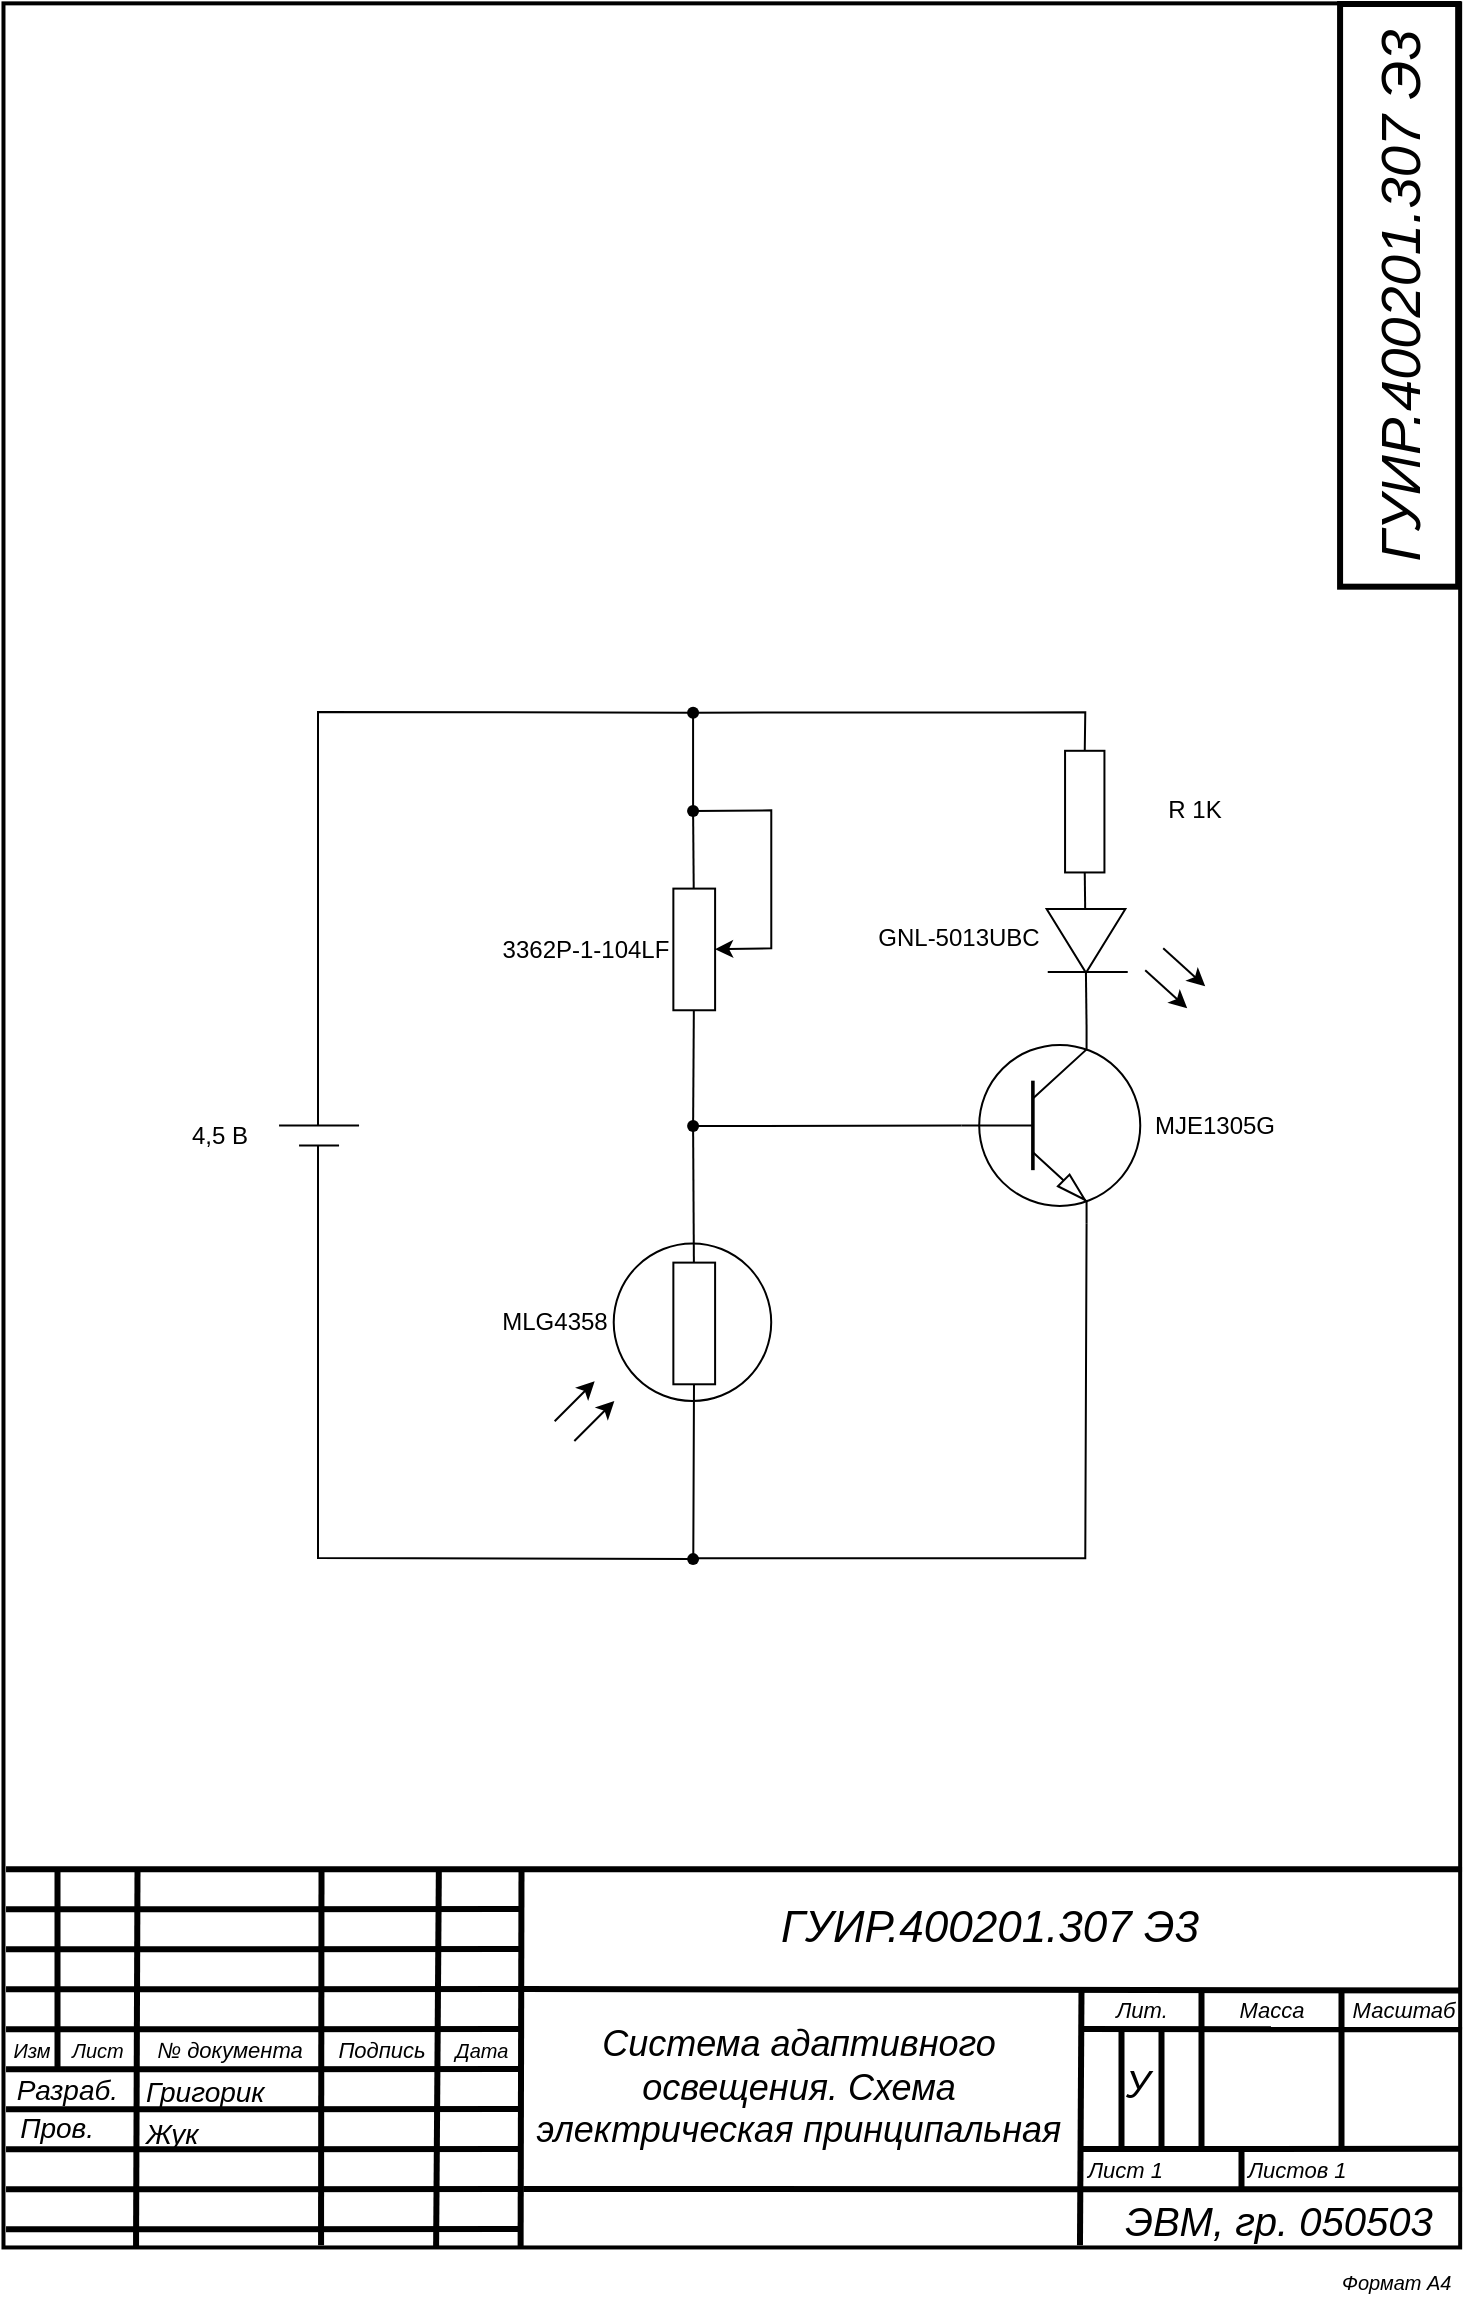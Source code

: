 <mxfile version="20.3.0" type="device"><diagram id="EfwGrZGyQeHrItqgv_Mw" name="Page-1"><mxGraphModel dx="1422" dy="865" grid="1" gridSize="9.842" guides="0" tooltips="1" connect="1" arrows="1" fold="1" page="1" pageScale="1" pageWidth="827" pageHeight="1169" math="0" shadow="0"><root><mxCell id="0"/><mxCell id="1" parent="0"/><mxCell id="_Nbj7CwSL2acToq8-eEV-2" value="" style="rounded=0;whiteSpace=wrap;html=1;strokeWidth=2;fillColor=none;" parent="1" vertex="1"><mxGeometry x="78.74" y="19.68" width="728.34" height="1122.05" as="geometry"/></mxCell><mxCell id="4qor25n2vwfvkvUDa1pJ-101" value="" style="endArrow=none;html=1;rounded=0;exitX=0.7;exitY=0;exitDx=0;exitDy=0;exitPerimeter=0;entryX=0;entryY=0.5;entryDx=0;entryDy=0;" parent="1" source="4qor25n2vwfvkvUDa1pJ-13" target="4qor25n2vwfvkvUDa1pJ-87" edge="1"><mxGeometry width="50" height="50" relative="1" as="geometry"><mxPoint x="738.64" y="562.16" as="sourcePoint"/><mxPoint x="788.64" y="512.16" as="targetPoint"/></mxGeometry></mxCell><mxCell id="4qor25n2vwfvkvUDa1pJ-5" value="" style="shape=waypoint;sketch=0;fillStyle=solid;size=6;pointerEvents=1;points=[];fillColor=none;resizable=0;rotatable=0;perimeter=centerPerimeter;snapToPoint=1;" parent="1" vertex="1"><mxGeometry x="403.55" y="777.56" width="40" height="40" as="geometry"/></mxCell><mxCell id="4qor25n2vwfvkvUDa1pJ-8" value="" style="shape=waypoint;sketch=0;fillStyle=solid;size=6;pointerEvents=1;points=[];fillColor=none;resizable=0;rotatable=0;perimeter=centerPerimeter;snapToPoint=1;" parent="1" vertex="1"><mxGeometry x="403.54" y="354.33" width="40" height="40" as="geometry"/></mxCell><mxCell id="4qor25n2vwfvkvUDa1pJ-12" value="3362P-1-104LF" style="text;html=1;strokeColor=none;fillColor=none;align=center;verticalAlign=middle;whiteSpace=wrap;rounded=0;" parent="1" vertex="1"><mxGeometry x="324.8" y="462.6" width="89.53" height="60.31" as="geometry"/></mxCell><mxCell id="4qor25n2vwfvkvUDa1pJ-13" value="" style="verticalLabelPosition=bottom;shadow=0;dashed=0;align=center;html=1;verticalAlign=top;shape=mxgraph.electrical.transistors.npn_transistor_1;" parent="1" vertex="1"><mxGeometry x="553.18" y="531.5" width="98.42" height="98.42" as="geometry"/></mxCell><mxCell id="4qor25n2vwfvkvUDa1pJ-19" value="" style="shape=waypoint;sketch=0;fillStyle=solid;size=6;pointerEvents=1;points=[];fillColor=none;resizable=0;rotatable=0;perimeter=centerPerimeter;snapToPoint=1;" parent="1" vertex="1"><mxGeometry x="403.55" y="561.03" width="40" height="40" as="geometry"/></mxCell><mxCell id="4qor25n2vwfvkvUDa1pJ-25" value="" style="endArrow=none;html=1;rounded=0;" parent="1" edge="1"><mxGeometry width="50" height="50" relative="1" as="geometry"><mxPoint x="216.53" y="580.71" as="sourcePoint"/><mxPoint x="256.53" y="580.71" as="targetPoint"/></mxGeometry></mxCell><mxCell id="4qor25n2vwfvkvUDa1pJ-26" value="" style="endArrow=none;html=1;rounded=0;" parent="1" edge="1"><mxGeometry width="50" height="50" relative="1" as="geometry"><mxPoint x="226.53" y="590.71" as="sourcePoint"/><mxPoint x="246.53" y="590.71" as="targetPoint"/></mxGeometry></mxCell><mxCell id="4qor25n2vwfvkvUDa1pJ-27" value="4,5 В" style="text;html=1;strokeColor=none;fillColor=none;align=center;verticalAlign=middle;whiteSpace=wrap;rounded=0;" parent="1" vertex="1"><mxGeometry x="157.48" y="570.87" width="60" height="30" as="geometry"/></mxCell><mxCell id="4qor25n2vwfvkvUDa1pJ-28" value="MJE1305G" style="text;html=1;strokeColor=none;fillColor=none;align=center;verticalAlign=middle;whiteSpace=wrap;rounded=0;" parent="1" vertex="1"><mxGeometry x="639.76" y="541.34" width="88.58" height="78.74" as="geometry"/></mxCell><mxCell id="4qor25n2vwfvkvUDa1pJ-31" style="vsdxID=165;edgeStyle=none;startArrow=none;endArrow=none;startSize=5;endSize=5;strokeWidth=3;strokeColor=#000000;spacingTop=-1;spacingBottom=-1;spacingLeft=-1;spacingRight=-1;verticalAlign=middle;html=1;labelBackgroundColor=#ffffff;rounded=0;" parent="1" edge="1"><mxGeometry relative="1" as="geometry"><Array as="points"/><mxPoint x="105.75" y="952.52" as="sourcePoint"/><mxPoint x="105.75" y="1052.52" as="targetPoint"/></mxGeometry></mxCell><mxCell id="4qor25n2vwfvkvUDa1pJ-32" style="vsdxID=163;edgeStyle=none;startArrow=none;endArrow=none;startSize=5;endSize=5;strokeColor=#000000;spacingTop=-1;spacingBottom=-1;spacingLeft=-1;spacingRight=-1;verticalAlign=middle;html=1;labelBackgroundColor=#ffffff;rounded=0;strokeWidth=3;" parent="1" edge="1"><mxGeometry relative="1" as="geometry"><mxPoint as="offset"/><Array as="points"/><mxPoint x="80.02" y="1132.64" as="sourcePoint"/><mxPoint x="337.75" y="1132.52" as="targetPoint"/></mxGeometry></mxCell><mxCell id="4qor25n2vwfvkvUDa1pJ-33" style="vsdxID=162;edgeStyle=none;startArrow=none;endArrow=none;startSize=5;endSize=5;strokeColor=#000000;spacingTop=-1;spacingBottom=-1;spacingLeft=-1;spacingRight=-1;verticalAlign=middle;html=1;labelBackgroundColor=#ffffff;rounded=0;strokeWidth=3;" parent="1" edge="1"><mxGeometry relative="1" as="geometry"><mxPoint as="offset"/><Array as="points"/><mxPoint x="80.02" y="1112.64" as="sourcePoint"/><mxPoint x="338.75" y="1112.52" as="targetPoint"/></mxGeometry></mxCell><mxCell id="4qor25n2vwfvkvUDa1pJ-34" style="vsdxID=161;edgeStyle=none;startArrow=none;endArrow=none;startSize=5;endSize=5;strokeColor=#000000;spacingTop=-1;spacingBottom=-1;spacingLeft=-1;spacingRight=-1;verticalAlign=middle;html=1;labelBackgroundColor=#ffffff;rounded=0;strokeWidth=3;" parent="1" edge="1"><mxGeometry relative="1" as="geometry"><mxPoint as="offset"/><Array as="points"/><mxPoint x="80.02" y="1092.64" as="sourcePoint"/><mxPoint x="337.75" y="1092.52" as="targetPoint"/></mxGeometry></mxCell><mxCell id="4qor25n2vwfvkvUDa1pJ-35" style="vsdxID=160;edgeStyle=none;startArrow=none;endArrow=none;startSize=5;endSize=5;strokeColor=#000000;spacingTop=-1;spacingBottom=-1;spacingLeft=-1;spacingRight=-1;verticalAlign=middle;html=1;labelBackgroundColor=#ffffff;rounded=0;strokeWidth=3;" parent="1" edge="1"><mxGeometry relative="1" as="geometry"><mxPoint as="offset"/><Array as="points"/><mxPoint x="80.02" y="1072.64" as="sourcePoint"/><mxPoint x="337.75" y="1072.52" as="targetPoint"/></mxGeometry></mxCell><mxCell id="4qor25n2vwfvkvUDa1pJ-36" style="vsdxID=159;edgeStyle=none;startArrow=none;endArrow=none;startSize=5;endSize=5;strokeWidth=3;strokeColor=#000000;spacingTop=-1;spacingBottom=-1;spacingLeft=-1;spacingRight=-1;verticalAlign=middle;html=1;labelBackgroundColor=#ffffff;rounded=0;" parent="1" edge="1"><mxGeometry relative="1" as="geometry"><mxPoint as="offset"/><Array as="points"/><mxPoint x="80.02" y="1052.64" as="sourcePoint"/><mxPoint x="337.75" y="1052.52" as="targetPoint"/></mxGeometry></mxCell><mxCell id="4qor25n2vwfvkvUDa1pJ-37" style="vsdxID=158;edgeStyle=none;startArrow=none;endArrow=none;startSize=5;endSize=5;strokeWidth=3;strokeColor=#000000;spacingTop=-1;spacingBottom=-1;spacingLeft=-1;spacingRight=-1;verticalAlign=middle;html=1;labelBackgroundColor=#ffffff;rounded=0;" parent="1" edge="1"><mxGeometry relative="1" as="geometry"><mxPoint as="offset"/><Array as="points"/><mxPoint x="80.02" y="1032.64" as="sourcePoint"/><mxPoint x="337.75" y="1032.52" as="targetPoint"/></mxGeometry></mxCell><mxCell id="4qor25n2vwfvkvUDa1pJ-38" style="vsdxID=157;edgeStyle=none;startArrow=none;endArrow=none;startSize=5;endSize=5;strokeColor=#000000;spacingTop=-1;spacingBottom=-1;spacingLeft=-1;spacingRight=-1;verticalAlign=middle;html=1;labelBackgroundColor=#ffffff;rounded=0;strokeWidth=3;" parent="1" edge="1"><mxGeometry relative="1" as="geometry"><mxPoint as="offset"/><Array as="points"/><mxPoint x="80.02" y="1012.64" as="sourcePoint"/><mxPoint x="337.75" y="1012.52" as="targetPoint"/></mxGeometry></mxCell><mxCell id="4qor25n2vwfvkvUDa1pJ-39" style="vsdxID=156;edgeStyle=none;startArrow=none;endArrow=none;startSize=5;endSize=5;strokeColor=#000000;spacingTop=-1;spacingBottom=-1;spacingLeft=-1;spacingRight=-1;verticalAlign=middle;html=1;labelBackgroundColor=#ffffff;rounded=0;strokeWidth=3;" parent="1" edge="1"><mxGeometry relative="1" as="geometry"><mxPoint as="offset"/><Array as="points"/><mxPoint x="80.02" y="992.64" as="sourcePoint"/><mxPoint x="337.75" y="992.52" as="targetPoint"/></mxGeometry></mxCell><mxCell id="4qor25n2vwfvkvUDa1pJ-40" style="vsdxID=155;edgeStyle=none;startArrow=none;endArrow=none;startSize=5;endSize=5;strokeColor=#000000;spacingTop=-1;spacingBottom=-1;spacingLeft=-1;spacingRight=-1;verticalAlign=middle;html=1;labelBackgroundColor=#ffffff;rounded=0;strokeWidth=3;" parent="1" edge="1"><mxGeometry relative="1" as="geometry"><mxPoint as="offset"/><Array as="points"/><mxPoint x="80.02" y="972.64" as="sourcePoint"/><mxPoint x="337.75" y="972.52" as="targetPoint"/></mxGeometry></mxCell><mxCell id="4qor25n2vwfvkvUDa1pJ-41" style="vsdxID=154;edgeStyle=none;startArrow=none;endArrow=none;startSize=5;endSize=5;strokeWidth=3;strokeColor=#000000;spacingTop=-1;spacingBottom=-1;spacingLeft=-1;spacingRight=-1;verticalAlign=middle;html=1;labelBackgroundColor=#ffffff;rounded=0;entryX=0.091;entryY=1;entryDx=0;entryDy=0;entryPerimeter=0;" parent="1" edge="1"><mxGeometry relative="1" as="geometry"><Array as="points"/><mxPoint x="145.75" y="952.52" as="sourcePoint"/><mxPoint x="145.019" y="1141.74" as="targetPoint"/></mxGeometry></mxCell><mxCell id="4qor25n2vwfvkvUDa1pJ-42" style="vsdxID=153;edgeStyle=none;startArrow=none;endArrow=none;startSize=5;endSize=5;strokeWidth=3;strokeColor=#000000;spacingTop=-1;spacingBottom=-1;spacingLeft=-1;spacingRight=-1;verticalAlign=middle;html=1;labelBackgroundColor=#ffffff;rounded=0;entryX=0.218;entryY=0.999;entryDx=0;entryDy=0;entryPerimeter=0;" parent="1" edge="1"><mxGeometry relative="1" as="geometry"><Array as="points"/><mxPoint x="237.75" y="952.52" as="sourcePoint"/><mxPoint x="237.518" y="1140.618" as="targetPoint"/></mxGeometry></mxCell><mxCell id="4qor25n2vwfvkvUDa1pJ-43" style="vsdxID=152;edgeStyle=none;startArrow=none;endArrow=none;startSize=5;endSize=5;strokeWidth=3;strokeColor=#000000;spacingTop=-1;spacingBottom=-1;spacingLeft=-1;spacingRight=-1;verticalAlign=middle;html=1;labelBackgroundColor=#ffffff;rounded=0;entryX=0.297;entryY=1;entryDx=0;entryDy=0;entryPerimeter=0;" parent="1" edge="1"><mxGeometry relative="1" as="geometry"><Array as="points"/><mxPoint x="296.43" y="952.52" as="sourcePoint"/><mxPoint x="295.057" y="1141.74" as="targetPoint"/></mxGeometry></mxCell><mxCell id="4qor25n2vwfvkvUDa1pJ-44" style="vsdxID=151;edgeStyle=none;startArrow=none;endArrow=none;startSize=5;endSize=5;strokeWidth=3;strokeColor=#000000;spacingTop=-1;spacingBottom=-1;spacingLeft=-1;spacingRight=-1;verticalAlign=middle;html=1;labelBackgroundColor=#ffffff;rounded=0;" parent="1" edge="1"><mxGeometry relative="1" as="geometry"><Array as="points"/><mxPoint x="747.75" y="1012.52" as="sourcePoint"/><mxPoint x="747.75" y="1092.52" as="targetPoint"/></mxGeometry></mxCell><mxCell id="4qor25n2vwfvkvUDa1pJ-45" style="vsdxID=150;edgeStyle=none;startArrow=none;endArrow=none;startSize=5;endSize=5;strokeWidth=3;strokeColor=#000000;spacingTop=-1;spacingBottom=-1;spacingLeft=-1;spacingRight=-1;verticalAlign=middle;html=1;labelBackgroundColor=#ffffff;rounded=0;" parent="1" edge="1"><mxGeometry relative="1" as="geometry"><Array as="points"/><mxPoint x="697.75" y="1092.52" as="sourcePoint"/><mxPoint x="697.75" y="1112.52" as="targetPoint"/></mxGeometry></mxCell><mxCell id="4qor25n2vwfvkvUDa1pJ-46" style="vsdxID=149;edgeStyle=none;startArrow=none;endArrow=none;startSize=5;endSize=5;strokeColor=#000000;spacingTop=-1;spacingBottom=-1;spacingLeft=-1;spacingRight=-1;verticalAlign=middle;html=1;labelBackgroundColor=#ffffff;rounded=0;strokeWidth=3;" parent="1" edge="1"><mxGeometry relative="1" as="geometry"><Array as="points"/><mxPoint x="657.75" y="1032.52" as="sourcePoint"/><mxPoint x="657.75" y="1092.52" as="targetPoint"/></mxGeometry></mxCell><mxCell id="4qor25n2vwfvkvUDa1pJ-47" style="vsdxID=148;edgeStyle=none;startArrow=none;endArrow=none;startSize=5;endSize=5;strokeColor=#000000;spacingTop=-1;spacingBottom=-1;spacingLeft=-1;spacingRight=-1;verticalAlign=middle;html=1;labelBackgroundColor=#ffffff;rounded=0;strokeWidth=3;" parent="1" edge="1"><mxGeometry relative="1" as="geometry"><Array as="points"/><mxPoint x="637.75" y="1032.52" as="sourcePoint"/><mxPoint x="637.75" y="1092.52" as="targetPoint"/></mxGeometry></mxCell><mxCell id="4qor25n2vwfvkvUDa1pJ-48" style="vsdxID=147;edgeStyle=none;startArrow=none;endArrow=none;startSize=5;endSize=5;strokeWidth=3;strokeColor=#000000;spacingTop=-1;spacingBottom=-1;spacingLeft=-1;spacingRight=-1;verticalAlign=middle;html=1;labelBackgroundColor=#ffffff;rounded=0;" parent="1" edge="1"><mxGeometry relative="1" as="geometry"><Array as="points"/><mxPoint x="677.75" y="1012.52" as="sourcePoint"/><mxPoint x="677.75" y="1092.52" as="targetPoint"/></mxGeometry></mxCell><mxCell id="4qor25n2vwfvkvUDa1pJ-49" style="vsdxID=146;edgeStyle=none;startArrow=none;endArrow=none;startSize=5;endSize=5;strokeWidth=3;strokeColor=#000000;spacingTop=-1;spacingBottom=-1;spacingLeft=-1;spacingRight=-1;verticalAlign=middle;html=1;labelBackgroundColor=#ffffff;rounded=0;entryX=0.929;entryY=-0.131;entryDx=0;entryDy=0;entryPerimeter=0;" parent="1" target="4qor25n2vwfvkvUDa1pJ-64" edge="1"><mxGeometry relative="1" as="geometry"><mxPoint as="offset"/><Array as="points"/><mxPoint x="617.75" y="1092.52" as="sourcePoint"/><mxPoint x="817.75" y="1092.52" as="targetPoint"/></mxGeometry></mxCell><mxCell id="4qor25n2vwfvkvUDa1pJ-50" style="vsdxID=145;edgeStyle=none;startArrow=none;endArrow=none;startSize=5;endSize=5;strokeWidth=3;strokeColor=#000000;spacingTop=-1;spacingBottom=-1;spacingLeft=-1;spacingRight=-1;verticalAlign=middle;html=1;labelBackgroundColor=#ffffff;rounded=0;" parent="1" edge="1"><mxGeometry relative="1" as="geometry"><mxPoint as="offset"/><Array as="points"/><mxPoint x="617.75" y="1032.52" as="sourcePoint"/><mxPoint x="808.02" y="1032.64" as="targetPoint"/></mxGeometry></mxCell><mxCell id="4qor25n2vwfvkvUDa1pJ-51" style="vsdxID=144;edgeStyle=none;startArrow=none;endArrow=none;startSize=5;endSize=5;strokeWidth=3;strokeColor=#000000;spacingTop=-1;spacingBottom=-1;spacingLeft=-1;spacingRight=-1;verticalAlign=middle;html=1;labelBackgroundColor=#ffffff;rounded=0;entryX=0.739;entryY=0.999;entryDx=0;entryDy=0;entryPerimeter=0;" parent="1" edge="1"><mxGeometry relative="1" as="geometry"><Array as="points"/><mxPoint x="617.75" y="1012.52" as="sourcePoint"/><mxPoint x="616.983" y="1140.618" as="targetPoint"/></mxGeometry></mxCell><mxCell id="4qor25n2vwfvkvUDa1pJ-52" style="vsdxID=143;edgeStyle=none;startArrow=none;endArrow=none;startSize=5;endSize=5;strokeWidth=3;strokeColor=#000000;spacingTop=-1;spacingBottom=-1;spacingLeft=-1;spacingRight=-1;verticalAlign=middle;html=1;labelBackgroundColor=#ffffff;rounded=0;" parent="1" edge="1"><mxGeometry relative="1" as="geometry"><Array as="points"/><mxPoint x="808.02" y="1112.64" as="sourcePoint"/><mxPoint x="338.75" y="1112.52" as="targetPoint"/></mxGeometry></mxCell><mxCell id="4qor25n2vwfvkvUDa1pJ-53" style="vsdxID=142;edgeStyle=none;startArrow=none;endArrow=none;startSize=5;endSize=5;strokeWidth=3;strokeColor=#000000;spacingTop=-1;spacingBottom=-1;spacingLeft=-1;spacingRight=-1;verticalAlign=middle;html=1;labelBackgroundColor=#ffffff;rounded=0;entryX=0.355;entryY=1;entryDx=0;entryDy=0;entryPerimeter=0;" parent="1" edge="1"><mxGeometry relative="1" as="geometry"><Array as="points"/><mxPoint x="337.75" y="952.52" as="sourcePoint"/><mxPoint x="337.301" y="1141.74" as="targetPoint"/></mxGeometry></mxCell><mxCell id="4qor25n2vwfvkvUDa1pJ-54" style="vsdxID=141;edgeStyle=none;startArrow=none;endArrow=none;startSize=5;endSize=5;strokeWidth=3;strokeColor=#000000;spacingTop=-1;spacingBottom=-1;spacingLeft=-1;spacingRight=-1;verticalAlign=middle;html=1;labelBackgroundColor=#ffffff;rounded=0;exitX=0.998;exitY=1.028;exitDx=0;exitDy=0;exitPerimeter=0;" parent="1" source="4qor25n2vwfvkvUDa1pJ-72" edge="1"><mxGeometry relative="1" as="geometry"><Array as="points"/><mxPoint x="817.75" y="1012.52" as="sourcePoint"/><mxPoint x="337.75" y="1012.52" as="targetPoint"/></mxGeometry></mxCell><mxCell id="4qor25n2vwfvkvUDa1pJ-55" value="&lt;font style=&quot;font-family: &amp;#34;arial&amp;#34; ; color: rgb(0 , 0 , 0) ; direction: ltr ; letter-spacing: 0px ; line-height: 120% ; opacity: 1&quot;&gt;&lt;i&gt;&lt;font style=&quot;font-size: 10px&quot;&gt;Изм&lt;/font&gt;&lt;br&gt;&lt;/i&gt;&lt;/font&gt;" style="verticalAlign=middle;align=center;vsdxID=166;fillColor=none;gradientColor=none;shape=stencil(nZBLDoAgDERP0z3SIyjew0SURgSD+Lu9kMZoXLhwN9O+tukAlrNpJg1SzDH4QW/URgNYgZTkjA4UkwJUgGXng+6DX1zLfmoymdXo17xh5zmRJ6Q42BWCfc2oJfdAr+Yv+AP9Cb7OJ3H/2JG1HNGz/84klThPVCc=);strokeColor=none;strokeWidth=3;spacingTop=-1;spacingBottom=-1;spacingLeft=-1;spacingRight=-1;labelBackgroundColor=none;rounded=0;html=1;whiteSpace=wrap;" parent="1" vertex="1"><mxGeometry x="78.75" y="1034.52" width="28" height="16" as="geometry"/></mxCell><mxCell id="4qor25n2vwfvkvUDa1pJ-56" value="&lt;font style=&quot;font-family: &amp;#34;arial&amp;#34; ; color: rgb(0 , 0 , 0) ; direction: ltr ; letter-spacing: 0px ; line-height: 120% ; opacity: 1&quot;&gt;&lt;i&gt;&lt;font style=&quot;font-size: 10px&quot;&gt;Лист&lt;/font&gt;&lt;br&gt;&lt;/i&gt;&lt;/font&gt;" style="verticalAlign=middle;align=center;vsdxID=167;fillColor=none;gradientColor=none;shape=stencil(nZBLDoAgDERP0z3SIyjew0SURgSD+Lu9kMZoXLhwN9O+tukAlrNpJg1SzDH4QW/URgNYgZTkjA4UkwJUgGXng+6DX1zLfmoymdXo17xh5zmRJ6Q42BWCfc2oJfdAr+Yv+AP9Cb7OJ3H/2JG1HNGz/84klThPVCc=);strokeColor=none;strokeWidth=3;spacingTop=-1;spacingBottom=-1;spacingLeft=-1;spacingRight=-1;labelBackgroundColor=none;rounded=0;html=1;whiteSpace=wrap;" parent="1" vertex="1"><mxGeometry x="107.75" y="1034.52" width="36" height="16" as="geometry"/></mxCell><mxCell id="4qor25n2vwfvkvUDa1pJ-57" value="&lt;font style=&quot;font-size:11px;font-family:Arial;color:#000000;direction:ltr;letter-spacing:0px;line-height:120%;opacity:1&quot;&gt;&lt;i&gt;№ документа&lt;br/&gt;&lt;/i&gt;&lt;/font&gt;" style="verticalAlign=middle;align=center;vsdxID=168;fillColor=none;gradientColor=none;shape=stencil(nZBLDoAgDERP0z3SIyjew0SURgSD+Lu9kMZoXLhwN9O+tukAlrNpJg1SzDH4QW/URgNYgZTkjA4UkwJUgGXng+6DX1zLfmoymdXo17xh5zmRJ6Q42BWCfc2oJfdAr+Yv+AP9Cb7OJ3H/2JG1HNGz/84klThPVCc=);strokeColor=none;strokeWidth=3;spacingTop=-1;spacingBottom=-1;spacingLeft=-1;spacingRight=-1;labelBackgroundColor=none;rounded=0;html=1;whiteSpace=wrap;" parent="1" vertex="1"><mxGeometry x="147.75" y="1034.52" width="88" height="16" as="geometry"/></mxCell><mxCell id="4qor25n2vwfvkvUDa1pJ-58" value="&lt;font style=&quot;font-size:11px;font-family:Arial;color:#000000;direction:ltr;letter-spacing:0px;line-height:120%;opacity:1&quot;&gt;&lt;i&gt;Подпись&lt;br/&gt;&lt;/i&gt;&lt;/font&gt;" style="verticalAlign=middle;align=center;vsdxID=169;fillColor=none;gradientColor=none;shape=stencil(nZBLDoAgDERP0z3SIyjew0SURgSD+Lu9kMZoXLhwN9O+tukAlrNpJg1SzDH4QW/URgNYgZTkjA4UkwJUgGXng+6DX1zLfmoymdXo17xh5zmRJ6Q42BWCfc2oJfdAr+Yv+AP9Cb7OJ3H/2JG1HNGz/84klThPVCc=);strokeColor=none;strokeWidth=3;spacingTop=-1;spacingBottom=-1;spacingLeft=-1;spacingRight=-1;labelBackgroundColor=none;rounded=0;html=1;whiteSpace=wrap;" parent="1" vertex="1"><mxGeometry x="239.75" y="1034.52" width="56" height="16" as="geometry"/></mxCell><mxCell id="4qor25n2vwfvkvUDa1pJ-59" value="&lt;font style=&quot;font-family: &amp;#34;arial&amp;#34; ; color: rgb(0 , 0 , 0) ; direction: ltr ; letter-spacing: 0px ; line-height: 120% ; opacity: 1&quot;&gt;&lt;i&gt;&lt;font style=&quot;font-size: 10px&quot;&gt;Дата&lt;/font&gt;&lt;br&gt;&lt;/i&gt;&lt;/font&gt;" style="verticalAlign=middle;align=center;vsdxID=170;fillColor=none;gradientColor=none;shape=stencil(nZBLDoAgDERP0z3SIyjew0SURgSD+Lu9kMZoXLhwN9O+tukAlrNpJg1SzDH4QW/URgNYgZTkjA4UkwJUgGXng+6DX1zLfmoymdXo17xh5zmRJ6Q42BWCfc2oJfdAr+Yv+AP9Cb7OJ3H/2JG1HNGz/84klThPVCc=);strokeColor=none;strokeWidth=3;spacingTop=-1;spacingBottom=-1;spacingLeft=-1;spacingRight=-1;labelBackgroundColor=none;rounded=0;html=1;whiteSpace=wrap;" parent="1" vertex="1"><mxGeometry x="299.75" y="1034.52" width="36" height="16" as="geometry"/></mxCell><mxCell id="4qor25n2vwfvkvUDa1pJ-60" value="&lt;p style=&quot;align:center;margin-left:0;margin-right:0;margin-top:0px;margin-bottom:0px;text-indent:0;valign:middle;direction:ltr;&quot;&gt;&lt;font style=&quot;font-size:11px;font-family:Arial;color:#000000;direction:ltr;letter-spacing:0px;line-height:120%;opacity:1&quot;&gt;&lt;i&gt;Лит&lt;/i&gt;&lt;/font&gt;&lt;font style=&quot;font-size:11px;font-family:Arial;color:#000000;direction:ltr;letter-spacing:0px;line-height:120%;opacity:1&quot;&gt;&lt;i&gt;.&lt;br/&gt;&lt;/i&gt;&lt;/font&gt;&lt;/p&gt;" style="verticalAlign=middle;align=center;vsdxID=171;fillColor=none;gradientColor=none;shape=stencil(nZBLDoAgDERP0z3SIyjew0SURgSD+Lu9kMZoXLhwN9O+tukAlrNpJg1SzDH4QW/URgNYgZTkjA4UkwJUgGXng+6DX1zLfmoymdXo17xh5zmRJ6Q42BWCfc2oJfdAr+Yv+AP9Cb7OJ3H/2JG1HNGz/84klThPVCc=);strokeColor=none;strokeWidth=3;spacingTop=-1;spacingBottom=-1;spacingLeft=-1;spacingRight=-1;labelBackgroundColor=none;rounded=0;html=1;whiteSpace=wrap;" parent="1" vertex="1"><mxGeometry x="619.75" y="1014.52" width="56" height="16" as="geometry"/></mxCell><mxCell id="4qor25n2vwfvkvUDa1pJ-61" value="&lt;font style=&quot;font-size:11px;font-family:Arial;color:#000000;direction:ltr;letter-spacing:0px;line-height:120%;opacity:1&quot;&gt;&lt;i&gt;Масса&lt;br/&gt;&lt;/i&gt;&lt;/font&gt;" style="verticalAlign=middle;align=center;vsdxID=172;fillColor=none;gradientColor=none;shape=stencil(nZBLDoAgDERP0z3SIyjew0SURgSD+Lu9kMZoXLhwN9O+tukAlrNpJg1SzDH4QW/URgNYgZTkjA4UkwJUgGXng+6DX1zLfmoymdXo17xh5zmRJ6Q42BWCfc2oJfdAr+Yv+AP9Cb7OJ3H/2JG1HNGz/84klThPVCc=);strokeColor=none;strokeWidth=3;spacingTop=-1;spacingBottom=-1;spacingLeft=-1;spacingRight=-1;labelBackgroundColor=none;rounded=0;html=1;whiteSpace=wrap;" parent="1" vertex="1"><mxGeometry x="679.75" y="1014.52" width="66" height="16" as="geometry"/></mxCell><mxCell id="4qor25n2vwfvkvUDa1pJ-62" value="&lt;font style=&quot;font-size:11px;font-family:Arial;color:#000000;direction:ltr;letter-spacing:0px;line-height:120%;opacity:1&quot;&gt;&lt;i&gt;Масштаб&lt;br/&gt;&lt;/i&gt;&lt;/font&gt;" style="verticalAlign=middle;align=center;vsdxID=173;fillColor=none;gradientColor=none;shape=stencil(nZBLDoAgDERP0z3SIyjew0SURgSD+Lu9kMZoXLhwN9O+tukAlrNpJg1SzDH4QW/URgNYgZTkjA4UkwJUgGXng+6DX1zLfmoymdXo17xh5zmRJ6Q42BWCfc2oJfdAr+Yv+AP9Cb7OJ3H/2JG1HNGz/84klThPVCc=);strokeColor=none;strokeWidth=3;spacingTop=-1;spacingBottom=-1;spacingLeft=-1;spacingRight=-1;labelBackgroundColor=none;rounded=0;html=1;whiteSpace=wrap;" parent="1" vertex="1"><mxGeometry x="749.75" y="1014.52" width="58.35" height="16" as="geometry"/></mxCell><mxCell id="4qor25n2vwfvkvUDa1pJ-63" value="&lt;p style=&quot;margin-left: 0 ; margin-right: 0 ; margin-top: 0px ; margin-bottom: 0px ; text-indent: 0 ; direction: ltr&quot;&gt;&lt;font style=&quot;font-size: 11px ; font-family: &amp;#34;arial&amp;#34; ; color: #000000 ; direction: ltr ; letter-spacing: 0px ; line-height: 120% ; opacity: 1&quot;&gt;&lt;i&gt;Лист 1&lt;/i&gt;&lt;/font&gt;&lt;font style=&quot;font-size: 11px ; font-family: &amp;#34;arial&amp;#34; ; color: #000000 ; direction: ltr ; letter-spacing: 0px ; line-height: 120% ; opacity: 1&quot;&gt;&lt;i&gt;&amp;nbsp;&lt;br&gt;&lt;/i&gt;&lt;/font&gt;&lt;/p&gt;" style="verticalAlign=middle;align=left;vsdxID=174;fillColor=none;gradientColor=none;shape=stencil(nZBLDoAgDERP0z3SIyjew0SURgSD+Lu9kMZoXLhwN9O+tukAlrNpJg1SzDH4QW/URgNYgZTkjA4UkwJUgGXng+6DX1zLfmoymdXo17xh5zmRJ6Q42BWCfc2oJfdAr+Yv+AP9Cb7OJ3H/2JG1HNGz/84klThPVCc=);strokeColor=none;strokeWidth=3;spacingTop=-1;spacingBottom=-1;spacingLeft=-1;spacingRight=-1;labelBackgroundColor=none;rounded=0;html=1;whiteSpace=wrap;" parent="1" vertex="1"><mxGeometry x="619.75" y="1094.52" width="132.8" height="16" as="geometry"/></mxCell><mxCell id="4qor25n2vwfvkvUDa1pJ-64" value="&lt;p style=&quot;align:left;margin-left:0;margin-right:0;margin-top:0px;margin-bottom:0px;text-indent:0;valign:middle;direction:ltr;&quot;&gt;&lt;font style=&quot;font-size:11px;font-family:Arial;color:#000000;direction:ltr;letter-spacing:0px;line-height:120%;opacity:1&quot;&gt;&lt;i&gt;Листов             1&lt;/i&gt;&lt;/font&gt;&lt;font style=&quot;font-size:11px;font-family:Arial;color:#000000;direction:ltr;letter-spacing:0px;line-height:120%;opacity:1&quot;&gt;&lt;i&gt;&lt;br/&gt;&lt;/i&gt;&lt;/font&gt;&lt;/p&gt;" style="verticalAlign=middle;align=left;vsdxID=175;fillColor=none;gradientColor=none;shape=stencil(nZBLDoAgDERP0z3SIyjew0SURgSD+Lu9kMZoXLhwN9O+tukAlrNpJg1SzDH4QW/URgNYgZTkjA4UkwJUgGXng+6DX1zLfmoymdXo17xh5zmRJ6Q42BWCfc2oJfdAr+Yv+AP9Cb7OJ3H/2JG1HNGz/84klThPVCc=);strokeColor=none;strokeWidth=3;spacingTop=-1;spacingBottom=-1;spacingLeft=-1;spacingRight=-1;labelBackgroundColor=none;rounded=0;html=1;whiteSpace=wrap;" parent="1" vertex="1"><mxGeometry x="699.75" y="1094.52" width="116" height="16" as="geometry"/></mxCell><mxCell id="4qor25n2vwfvkvUDa1pJ-65" value="&lt;p style=&quot;margin-left: 0 ; margin-right: 0 ; margin-top: 0px ; margin-bottom: 0px ; text-indent: 0 ; direction: ltr&quot;&gt;&lt;font style=&quot;font-family: &amp;#34;arial&amp;#34; ; color: rgb(0 , 0 , 0) ; direction: ltr ; letter-spacing: 0px ; line-height: 120% ; opacity: 1&quot;&gt;&lt;i&gt;&lt;font style=&quot;font-size: 14px&quot;&gt;Григорик&lt;/font&gt;&lt;br&gt;&lt;/i&gt;&lt;/font&gt;&lt;/p&gt;" style="verticalAlign=middle;align=left;vsdxID=176;fillColor=none;gradientColor=none;shape=stencil(nZBLDoAgDERP0z3SIyjew0SURgSD+Lu9kMZoXLhwN9O+tukAlrNpJg1SzDH4QW/URgNYgZTkjA4UkwJUgGXng+6DX1zLfmoymdXo17xh5zmRJ6Q42BWCfc2oJfdAr+Yv+AP9Cb7OJ3H/2JG1HNGz/84klThPVCc=);strokeColor=none;strokeWidth=3;spacingTop=-1;spacingBottom=-1;spacingLeft=-1;spacingRight=-1;labelBackgroundColor=none;rounded=0;html=1;whiteSpace=wrap;" parent="1" vertex="1"><mxGeometry x="148.75" y="1051.52" width="88" height="24" as="geometry"/></mxCell><mxCell id="4qor25n2vwfvkvUDa1pJ-66" value="&lt;p style=&quot;align:right;margin-left:0;margin-right:0;margin-top:0px;margin-bottom:0px;text-indent:0;valign:middle;direction:ltr;&quot;&gt;&lt;font style=&quot;font-size:14px;font-family:Arial;color:#000000;direction:ltr;letter-spacing:0px;line-height:120%;opacity:1&quot;&gt;&lt;i&gt;Пров.&lt;br/&gt;&lt;/i&gt;&lt;/font&gt;&lt;/p&gt;" style="verticalAlign=middle;align=right;vsdxID=177;fillColor=none;gradientColor=none;shape=stencil(nZBLDoAgDERP0z3SIyjew0SURgSD+Lu9kMZoXLhwN9O+tukAlrNpJg1SzDH4QW/URgNYgZTkjA4UkwJUgGXng+6DX1zLfmoymdXo17xh5zmRJ6Q42BWCfc2oJfdAr+Yv+AP9Cb7OJ3H/2JG1HNGz/84klThPVCc=);strokeColor=none;strokeWidth=3;spacingTop=-1;spacingBottom=-1;spacingLeft=-1;spacingRight=-1;labelBackgroundColor=none;rounded=0;html=1;whiteSpace=wrap;" parent="1" vertex="1"><mxGeometry x="78.75" y="1070.63" width="46" height="23" as="geometry"/></mxCell><mxCell id="4qor25n2vwfvkvUDa1pJ-67" value="&lt;p style=&quot;margin-left: 0 ; margin-right: 0 ; margin-top: 0px ; margin-bottom: 0px ; text-indent: 0 ; direction: ltr&quot;&gt;&lt;font style=&quot;font-family: &amp;#34;arial&amp;#34; ; color: rgb(0 , 0 , 0) ; direction: ltr ; letter-spacing: 0px ; line-height: 120% ; opacity: 1&quot;&gt;&lt;i&gt;&lt;font style=&quot;font-size: 14px&quot;&gt;Разраб.&lt;/font&gt;&lt;br&gt;&lt;/i&gt;&lt;/font&gt;&lt;/p&gt;" style="verticalAlign=middle;align=right;vsdxID=178;fillColor=none;gradientColor=none;shape=stencil(nZBLDoAgDERP0z3SIyjew0SURgSD+Lu9kMZoXLhwN9O+tukAlrNpJg1SzDH4QW/URgNYgZTkjA4UkwJUgGXng+6DX1zLfmoymdXo17xh5zmRJ6Q42BWCfc2oJfdAr+Yv+AP9Cb7OJ3H/2JG1HNGz/84klThPVCc=);strokeColor=none;strokeWidth=3;spacingTop=-1;spacingBottom=-1;spacingLeft=-1;spacingRight=-1;labelBackgroundColor=none;rounded=0;html=1;whiteSpace=wrap;" parent="1" vertex="1"><mxGeometry x="79.75" y="1054.52" width="57.05" height="17" as="geometry"/></mxCell><mxCell id="4qor25n2vwfvkvUDa1pJ-68" value="&lt;p style=&quot;margin-left: 0 ; margin-right: 0 ; margin-top: 0px ; margin-bottom: 0px ; text-indent: 0 ; direction: ltr&quot;&gt;&lt;font face=&quot;arial&quot;&gt;&lt;span style=&quot;font-size: 14px;&quot;&gt;&lt;i&gt;Жук&lt;/i&gt;&lt;/span&gt;&lt;/font&gt;&lt;/p&gt;" style="verticalAlign=middle;align=left;vsdxID=179;fillColor=none;gradientColor=none;shape=stencil(nZBLDoAgDERP0z3SIyjew0SURgSD+Lu9kMZoXLhwN9O+tukAlrNpJg1SzDH4QW/URgNYgZTkjA4UkwJUgGXng+6DX1zLfmoymdXo17xh5zmRJ6Q42BWCfc2oJfdAr+Yv+AP9Cb7OJ3H/2JG1HNGz/84klThPVCc=);strokeColor=none;strokeWidth=3;spacingTop=-1;spacingBottom=-1;spacingLeft=-1;spacingRight=-1;labelBackgroundColor=none;rounded=0;html=1;whiteSpace=wrap;" parent="1" vertex="1"><mxGeometry x="148.75" y="1074.52" width="64" height="20" as="geometry"/></mxCell><mxCell id="4qor25n2vwfvkvUDa1pJ-69" value="&lt;p style=&quot;margin-left: 0 ; margin-right: 0 ; margin-top: 0px ; margin-bottom: 0px ; text-indent: 0 ; direction: ltr&quot;&gt;&lt;font style=&quot;font-family: &amp;#34;arial&amp;#34; ; color: rgb(0 , 0 , 0) ; direction: ltr ; letter-spacing: 0px ; line-height: 120% ; opacity: 1&quot; size=&quot;1&quot;&gt;&lt;i style=&quot;font-size: 20px&quot;&gt;ЭВМ, гр. 050503&lt;/i&gt;&lt;/font&gt;&lt;font style=&quot;font-size: 19px ; font-family: &amp;#34;arial&amp;#34; ; color: #000000 ; direction: ltr ; letter-spacing: 0px ; line-height: 120% ; opacity: 1&quot;&gt;&lt;i&gt;&lt;br&gt;&lt;/i&gt;&lt;/font&gt;&lt;/p&gt;" style="verticalAlign=middle;align=center;vsdxID=180;fillColor=none;gradientColor=none;shape=stencil(nZBLDoAgDERP0z3SIyjew0SURgSD+Lu9kMZoXLhwN9O+tukAlrNpJg1SzDH4QW/URgNYgZTkjA4UkwJUgGXng+6DX1zLfmoymdXo17xh5zmRJ6Q42BWCfc2oJfdAr+Yv+AP9Cb7OJ3H/2JG1HNGz/84klThPVCc=);strokeColor=none;strokeWidth=3;spacingTop=-1;spacingBottom=-1;spacingLeft=-1;spacingRight=-1;labelBackgroundColor=none;rounded=0;html=1;whiteSpace=wrap;" parent="1" vertex="1"><mxGeometry x="619.75" y="1110.0" width="193" height="39.37" as="geometry"/></mxCell><mxCell id="4qor25n2vwfvkvUDa1pJ-70" value="&lt;font style=&quot;font-size:19px;font-family:Arial;color:#000000;direction:ltr;letter-spacing:0px;line-height:120%;opacity:1&quot;&gt;&lt;i&gt;У&lt;br&gt;&lt;/i&gt;&lt;/font&gt;" style="verticalAlign=middle;align=left;vsdxID=441;fillColor=none;gradientColor=none;shape=stencil(nZBLDoAgDERP0z3SIyjew0SURgSD+Lu9kMZoXLhwN9O+tukAlrNpJg1SzDH4QW/URgNYgZTkjA4UkwJUgGXng+6DX1zLfmoymdXo17xh5zmRJ6Q42BWCfc2oJfdAr+Yv+AP9Cb7OJ3H/2JG1HNGz/84klThPVCc=);strokeColor=none;strokeWidth=3;spacingTop=-1;spacingBottom=-1;spacingLeft=-1;spacingRight=-1;labelBackgroundColor=none;rounded=0;html=1;whiteSpace=wrap;" parent="1" vertex="1"><mxGeometry x="638.75" y="1052.52" width="20" height="16" as="geometry"/></mxCell><mxCell id="4qor25n2vwfvkvUDa1pJ-71" value="&lt;font face=&quot;arial&quot; style=&quot;font-size: 18px;&quot;&gt;&lt;span style=&quot;font-size: 18px;&quot;&gt;&lt;i style=&quot;font-size: 18px;&quot;&gt;Система адаптивного освещения. Схема электрическая принципальная&lt;/i&gt;&lt;/span&gt;&lt;/font&gt;" style="text;whiteSpace=wrap;html=1;fontSize=18;fontFamily=Verdana;align=center;labelBackgroundColor=none;verticalAlign=middle;strokeWidth=3;fillColor=none;" parent="1" vertex="1"><mxGeometry x="338.75" y="1011.57" width="275" height="100" as="geometry"/></mxCell><mxCell id="4qor25n2vwfvkvUDa1pJ-72" value="&lt;i&gt;&lt;font style=&quot;font-size: 22px&quot;&gt;ГУИР.400201.307 Э3&lt;/font&gt;&lt;/i&gt;" style="text;whiteSpace=wrap;align=center;html=1;verticalAlign=middle;" parent="1" vertex="1"><mxGeometry x="335.66" y="952.52" width="472.44" height="59.06" as="geometry"/></mxCell><mxCell id="4qor25n2vwfvkvUDa1pJ-73" value="" style="endArrow=none;html=1;strokeWidth=3;" parent="1" edge="1"><mxGeometry width="50" height="50" relative="1" as="geometry"><mxPoint x="80.02" y="952.64" as="sourcePoint"/><mxPoint x="808.02" y="952.64" as="targetPoint"/></mxGeometry></mxCell><mxCell id="4qor25n2vwfvkvUDa1pJ-74" value="&lt;i style=&quot;color: rgb(0 , 0 , 0) ; font-weight: 400 ; letter-spacing: normal ; text-align: center ; text-indent: 0px ; text-transform: none ; word-spacing: 0px ; font-family: &amp;quot;arial&amp;quot; ; font-size: 28px&quot;&gt;ГУИР.400201.307 Э3&lt;br&gt;&lt;/i&gt;" style="rounded=0;whiteSpace=wrap;html=1;strokeWidth=3;horizontal=0;fillColor=none;verticalAlign=middle;" parent="1" vertex="1"><mxGeometry x="747.04" y="20" width="59.04" height="291.34" as="geometry"/></mxCell><mxCell id="4qor25n2vwfvkvUDa1pJ-75" value="&lt;i style=&quot;font-family: &amp;#34;arial&amp;#34; ; font-weight: 400 ; letter-spacing: normal ; text-align: right ; text-indent: 0px ; text-transform: none ; word-spacing: 0px&quot;&gt;&lt;font style=&quot;font-size: 10px&quot;&gt;Формат А4&lt;/font&gt;&lt;/i&gt;" style="text;whiteSpace=wrap;html=1;fontSize=7;fontFamily=Verdana;labelBackgroundColor=none;verticalAlign=middle;" parent="1" vertex="1"><mxGeometry x="745.75" y="1149.37" width="59.05" height="19.68" as="geometry"/></mxCell><mxCell id="4qor25n2vwfvkvUDa1pJ-84" value="" style="rounded=0;whiteSpace=wrap;html=1;rotation=-90;" parent="1" vertex="1"><mxGeometry x="393.7" y="482.28" width="60.83" height="20.87" as="geometry"/></mxCell><mxCell id="4qor25n2vwfvkvUDa1pJ-87" value="" style="rounded=0;whiteSpace=wrap;html=1;rotation=-90;" parent="1" vertex="1"><mxGeometry x="588.96" y="413.97" width="60.83" height="19.69" as="geometry"/></mxCell><mxCell id="4qor25n2vwfvkvUDa1pJ-92" value="" style="shape=waypoint;sketch=0;fillStyle=solid;size=6;pointerEvents=1;points=[];fillColor=none;resizable=0;rotatable=0;perimeter=centerPerimeter;snapToPoint=1;" parent="1" vertex="1"><mxGeometry x="403.543" y="403.542" width="40" height="40" as="geometry"/></mxCell><mxCell id="4qor25n2vwfvkvUDa1pJ-93" value="" style="endArrow=none;html=1;rounded=0;" parent="1" target="4qor25n2vwfvkvUDa1pJ-8" edge="1"><mxGeometry width="50" height="50" relative="1" as="geometry"><mxPoint x="236" y="581" as="sourcePoint"/><mxPoint x="354.64" y="325.16" as="targetPoint"/><Array as="points"><mxPoint x="236" y="374"/></Array></mxGeometry></mxCell><mxCell id="4qor25n2vwfvkvUDa1pJ-94" value="" style="endArrow=classic;html=1;rounded=0;" parent="1" source="4qor25n2vwfvkvUDa1pJ-92" target="4qor25n2vwfvkvUDa1pJ-84" edge="1"><mxGeometry width="50" height="50" relative="1" as="geometry"><mxPoint x="511.81" y="433.86" as="sourcePoint"/><mxPoint x="561.81" y="383.86" as="targetPoint"/><Array as="points"><mxPoint x="462.64" y="423.16"/><mxPoint x="462.64" y="492.16"/></Array></mxGeometry></mxCell><mxCell id="4qor25n2vwfvkvUDa1pJ-95" value="" style="endArrow=none;html=1;rounded=0;" parent="1" source="4qor25n2vwfvkvUDa1pJ-92" target="4qor25n2vwfvkvUDa1pJ-8" edge="1"><mxGeometry width="50" height="50" relative="1" as="geometry"><mxPoint x="324.64" y="621.16" as="sourcePoint"/><mxPoint x="374.64" y="571.16" as="targetPoint"/></mxGeometry></mxCell><mxCell id="4qor25n2vwfvkvUDa1pJ-96" value="" style="endArrow=none;html=1;rounded=0;" parent="1" source="4qor25n2vwfvkvUDa1pJ-19" target="4qor25n2vwfvkvUDa1pJ-84" edge="1"><mxGeometry width="50" height="50" relative="1" as="geometry"><mxPoint x="423.64" y="581.16" as="sourcePoint"/><mxPoint x="443.64" y="600.16" as="targetPoint"/></mxGeometry></mxCell><mxCell id="4qor25n2vwfvkvUDa1pJ-97" value="" style="endArrow=none;html=1;rounded=0;" parent="1" source="4qor25n2vwfvkvUDa1pJ-84" target="4qor25n2vwfvkvUDa1pJ-92" edge="1"><mxGeometry width="50" height="50" relative="1" as="geometry"><mxPoint x="403.482" y="660.002" as="sourcePoint"/><mxPoint x="453.482" y="610.002" as="targetPoint"/></mxGeometry></mxCell><mxCell id="4qor25n2vwfvkvUDa1pJ-79" value="" style="ellipse;whiteSpace=wrap;html=1;aspect=fixed;container=0;" parent="1" vertex="1"><mxGeometry x="383.86" y="639.76" width="78.75" height="78.75" as="geometry"/></mxCell><mxCell id="4qor25n2vwfvkvUDa1pJ-81" value="" style="endArrow=classic;html=1;rounded=0;" parent="1" edge="1"><mxGeometry width="50" height="50" relative="1" as="geometry"><mxPoint x="364.172" y="738.513" as="sourcePoint"/><mxPoint x="384.172" y="718.513" as="targetPoint"/></mxGeometry></mxCell><mxCell id="4qor25n2vwfvkvUDa1pJ-82" value="" style="endArrow=classic;html=1;rounded=0;" parent="1" edge="1"><mxGeometry width="50" height="50" relative="1" as="geometry"><mxPoint x="354.332" y="728.663" as="sourcePoint"/><mxPoint x="374.332" y="708.663" as="targetPoint"/></mxGeometry></mxCell><mxCell id="4qor25n2vwfvkvUDa1pJ-85" value="" style="rounded=0;whiteSpace=wrap;html=1;rotation=-90;container=0;" parent="1" vertex="1"><mxGeometry x="393.702" y="669.292" width="60.83" height="20.87" as="geometry"/></mxCell><mxCell id="4qor25n2vwfvkvUDa1pJ-11" value="MLG4358" style="text;html=1;strokeColor=none;fillColor=none;align=center;verticalAlign=middle;whiteSpace=wrap;rounded=0;container=0;" parent="1" vertex="1"><mxGeometry x="324.8" y="639.76" width="59.07" height="78.74" as="geometry"/></mxCell><mxCell id="4qor25n2vwfvkvUDa1pJ-99" value="" style="endArrow=none;html=1;rounded=0;" parent="1" source="4qor25n2vwfvkvUDa1pJ-19" target="4qor25n2vwfvkvUDa1pJ-85" edge="1"><mxGeometry width="50" height="50" relative="1" as="geometry"><mxPoint x="590.64" y="660.16" as="sourcePoint"/><mxPoint x="640.64" y="610.16" as="targetPoint"/></mxGeometry></mxCell><mxCell id="4qor25n2vwfvkvUDa1pJ-100" value="" style="endArrow=none;html=1;rounded=0;entryX=0.7;entryY=1;entryDx=0;entryDy=0;entryPerimeter=0;" parent="1" source="4qor25n2vwfvkvUDa1pJ-85" target="4qor25n2vwfvkvUDa1pJ-13" edge="1"><mxGeometry width="50" height="50" relative="1" as="geometry"><mxPoint x="482.64" y="827.16" as="sourcePoint"/><mxPoint x="619.64" y="630.16" as="targetPoint"/><Array as="points"><mxPoint x="423.64" y="797.16"/><mxPoint x="619.64" y="797.16"/></Array></mxGeometry></mxCell><mxCell id="4qor25n2vwfvkvUDa1pJ-14" value="" style="triangle;whiteSpace=wrap;html=1;rotation=90;" parent="1" vertex="1"><mxGeometry x="604.07" y="468.77" width="31.86" height="39.37" as="geometry"/></mxCell><mxCell id="4qor25n2vwfvkvUDa1pJ-15" value="" style="endArrow=none;html=1;rounded=0;" parent="1" edge="1"><mxGeometry width="50" height="50" relative="1" as="geometry"><mxPoint x="600.87" y="503.97" as="sourcePoint"/><mxPoint x="640.87" y="503.97" as="targetPoint"/></mxGeometry></mxCell><UserObject label="GNL-5013UBC" id="4qor25n2vwfvkvUDa1pJ-24"><mxCell style="text;html=1;strokeColor=none;fillColor=none;align=center;verticalAlign=middle;whiteSpace=wrap;rounded=0;" parent="1" vertex="1"><mxGeometry x="511.81" y="472.44" width="89.06" height="29.53" as="geometry"/></mxCell></UserObject><mxCell id="4qor25n2vwfvkvUDa1pJ-102" value="" style="group;rotation=-95;" parent="1" vertex="1" connectable="0"><mxGeometry x="649.61" y="492.13" width="30" height="30.0" as="geometry"/></mxCell><mxCell id="4qor25n2vwfvkvUDa1pJ-16" value="" style="endArrow=classic;html=1;rounded=0;" parent="4qor25n2vwfvkvUDa1pJ-102" edge="1"><mxGeometry width="50" height="50" relative="1" as="geometry"><mxPoint y="11" as="sourcePoint"/><mxPoint x="21" y="30" as="targetPoint"/></mxGeometry></mxCell><mxCell id="4qor25n2vwfvkvUDa1pJ-17" value="" style="endArrow=classic;html=1;rounded=0;" parent="4qor25n2vwfvkvUDa1pJ-102" edge="1"><mxGeometry width="50" height="50" relative="1" as="geometry"><mxPoint x="9" as="sourcePoint"/><mxPoint x="30" y="19" as="targetPoint"/></mxGeometry></mxCell><mxCell id="4qor25n2vwfvkvUDa1pJ-104" value="" style="endArrow=none;html=1;rounded=0;entryX=1;entryY=0.5;entryDx=0;entryDy=0;" parent="1" source="4qor25n2vwfvkvUDa1pJ-8" target="4qor25n2vwfvkvUDa1pJ-87" edge="1"><mxGeometry width="50" height="50" relative="1" as="geometry"><mxPoint x="511.64" y="404.16" as="sourcePoint"/><mxPoint x="561.64" y="354.16" as="targetPoint"/><Array as="points"><mxPoint x="619.64" y="374.16"/></Array></mxGeometry></mxCell><mxCell id="4qor25n2vwfvkvUDa1pJ-105" value="" style="endArrow=none;html=1;rounded=0;entryX=0;entryY=0.5;entryDx=0;entryDy=0;entryPerimeter=0;" parent="1" source="4qor25n2vwfvkvUDa1pJ-19" target="4qor25n2vwfvkvUDa1pJ-13" edge="1"><mxGeometry width="50" height="50" relative="1" as="geometry"><mxPoint x="482.64" y="630.16" as="sourcePoint"/><mxPoint x="541.64" y="620.16" as="targetPoint"/></mxGeometry></mxCell><mxCell id="4qor25n2vwfvkvUDa1pJ-107" value="" style="endArrow=none;html=1;rounded=0;exitX=-0.023;exitY=0.548;exitDx=0;exitDy=0;exitPerimeter=0;" parent="1" source="4qor25n2vwfvkvUDa1pJ-5" edge="1"><mxGeometry width="50" height="50" relative="1" as="geometry"><mxPoint x="275.64" y="759.16" as="sourcePoint"/><mxPoint x="236" y="591" as="targetPoint"/><Array as="points"><mxPoint x="236" y="797"/></Array></mxGeometry></mxCell><mxCell id="_Nbj7CwSL2acToq8-eEV-1" value="R 1K" style="text;html=1;strokeColor=none;fillColor=none;align=center;verticalAlign=middle;whiteSpace=wrap;rounded=0;" parent="1" vertex="1"><mxGeometry x="629.923" y="383.852" width="88.58" height="78.74" as="geometry"/></mxCell></root></mxGraphModel></diagram></mxfile>